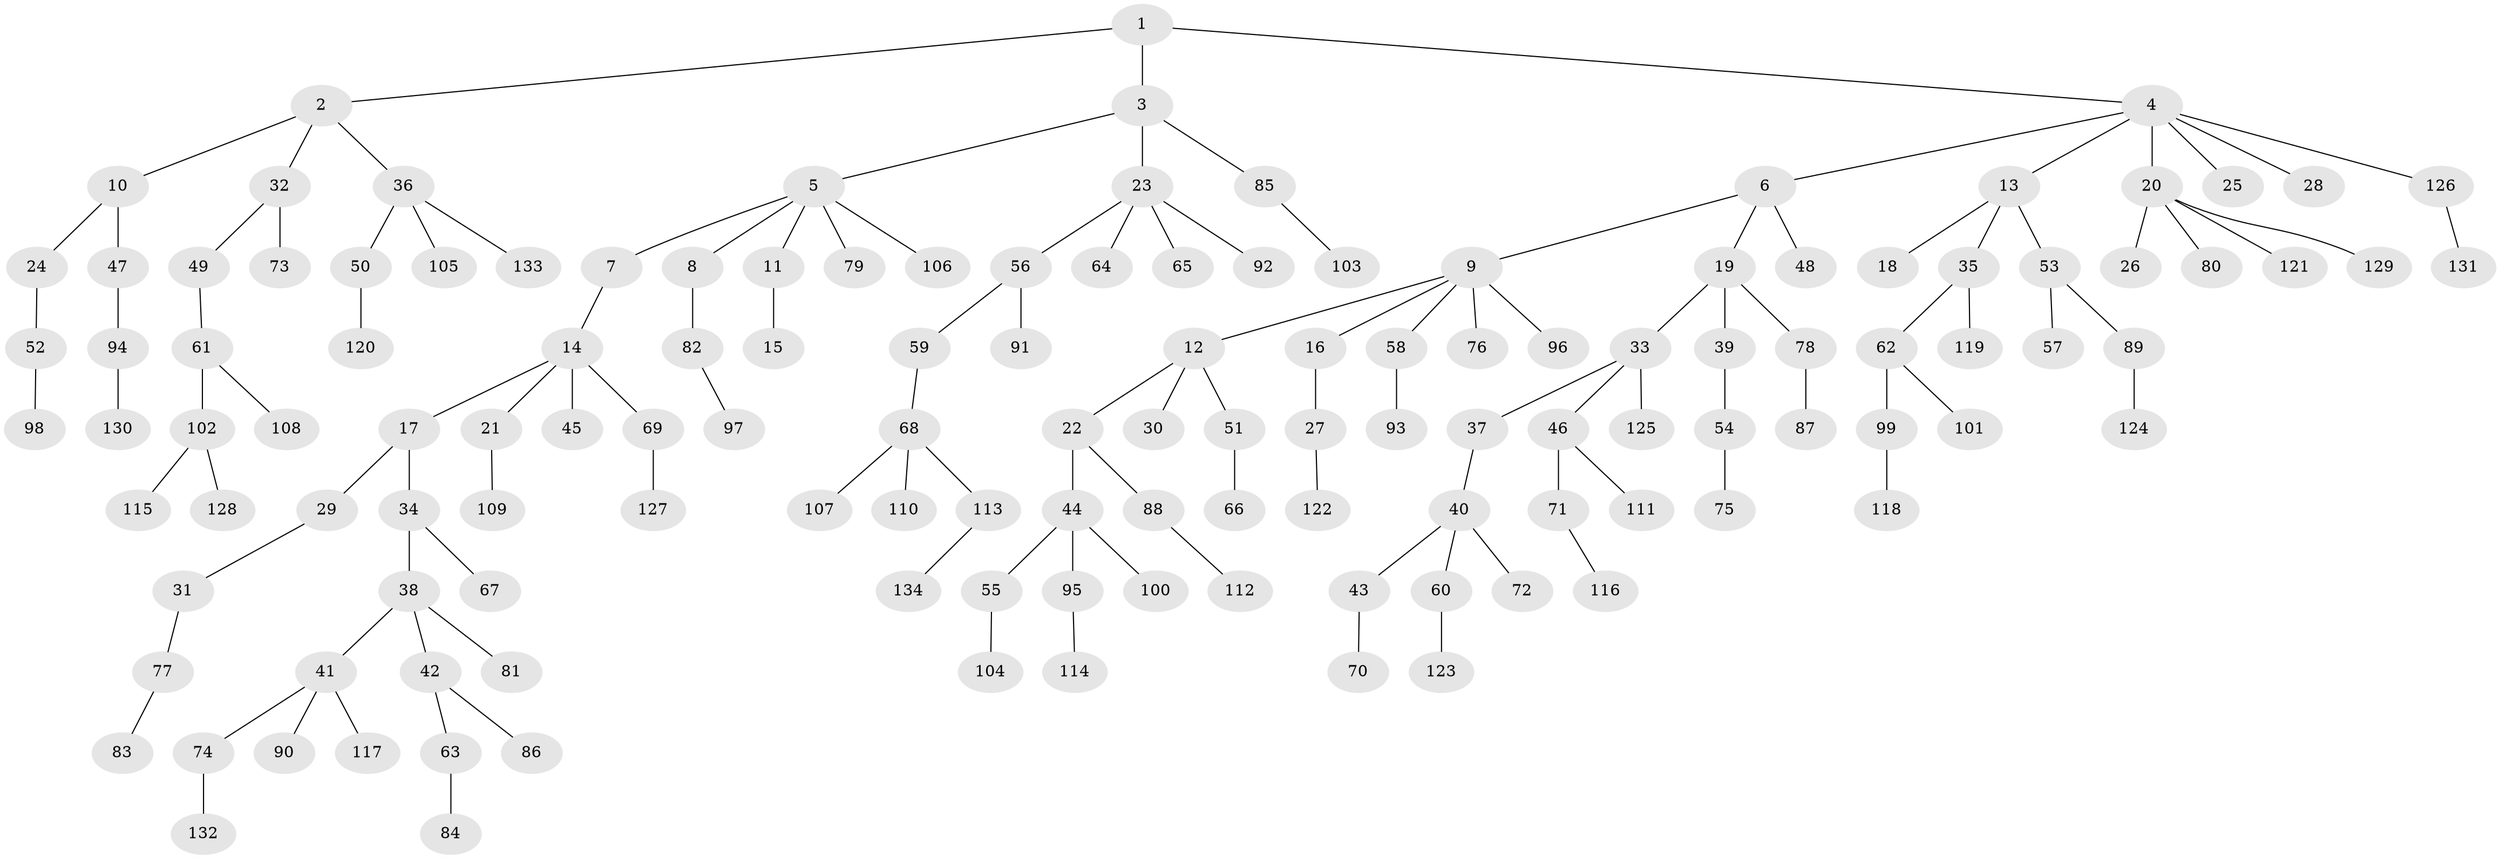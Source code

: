 // coarse degree distribution, {5: 0.021739130434782608, 7: 0.010869565217391304, 6: 0.021739130434782608, 4: 0.07608695652173914, 2: 0.1956521739130435, 8: 0.010869565217391304, 3: 0.10869565217391304, 1: 0.5543478260869565}
// Generated by graph-tools (version 1.1) at 2025/52/02/27/25 19:52:13]
// undirected, 134 vertices, 133 edges
graph export_dot {
graph [start="1"]
  node [color=gray90,style=filled];
  1;
  2;
  3;
  4;
  5;
  6;
  7;
  8;
  9;
  10;
  11;
  12;
  13;
  14;
  15;
  16;
  17;
  18;
  19;
  20;
  21;
  22;
  23;
  24;
  25;
  26;
  27;
  28;
  29;
  30;
  31;
  32;
  33;
  34;
  35;
  36;
  37;
  38;
  39;
  40;
  41;
  42;
  43;
  44;
  45;
  46;
  47;
  48;
  49;
  50;
  51;
  52;
  53;
  54;
  55;
  56;
  57;
  58;
  59;
  60;
  61;
  62;
  63;
  64;
  65;
  66;
  67;
  68;
  69;
  70;
  71;
  72;
  73;
  74;
  75;
  76;
  77;
  78;
  79;
  80;
  81;
  82;
  83;
  84;
  85;
  86;
  87;
  88;
  89;
  90;
  91;
  92;
  93;
  94;
  95;
  96;
  97;
  98;
  99;
  100;
  101;
  102;
  103;
  104;
  105;
  106;
  107;
  108;
  109;
  110;
  111;
  112;
  113;
  114;
  115;
  116;
  117;
  118;
  119;
  120;
  121;
  122;
  123;
  124;
  125;
  126;
  127;
  128;
  129;
  130;
  131;
  132;
  133;
  134;
  1 -- 2;
  1 -- 3;
  1 -- 4;
  2 -- 10;
  2 -- 32;
  2 -- 36;
  3 -- 5;
  3 -- 23;
  3 -- 85;
  4 -- 6;
  4 -- 13;
  4 -- 20;
  4 -- 25;
  4 -- 28;
  4 -- 126;
  5 -- 7;
  5 -- 8;
  5 -- 11;
  5 -- 79;
  5 -- 106;
  6 -- 9;
  6 -- 19;
  6 -- 48;
  7 -- 14;
  8 -- 82;
  9 -- 12;
  9 -- 16;
  9 -- 58;
  9 -- 76;
  9 -- 96;
  10 -- 24;
  10 -- 47;
  11 -- 15;
  12 -- 22;
  12 -- 30;
  12 -- 51;
  13 -- 18;
  13 -- 35;
  13 -- 53;
  14 -- 17;
  14 -- 21;
  14 -- 45;
  14 -- 69;
  16 -- 27;
  17 -- 29;
  17 -- 34;
  19 -- 33;
  19 -- 39;
  19 -- 78;
  20 -- 26;
  20 -- 80;
  20 -- 121;
  20 -- 129;
  21 -- 109;
  22 -- 44;
  22 -- 88;
  23 -- 56;
  23 -- 64;
  23 -- 65;
  23 -- 92;
  24 -- 52;
  27 -- 122;
  29 -- 31;
  31 -- 77;
  32 -- 49;
  32 -- 73;
  33 -- 37;
  33 -- 46;
  33 -- 125;
  34 -- 38;
  34 -- 67;
  35 -- 62;
  35 -- 119;
  36 -- 50;
  36 -- 105;
  36 -- 133;
  37 -- 40;
  38 -- 41;
  38 -- 42;
  38 -- 81;
  39 -- 54;
  40 -- 43;
  40 -- 60;
  40 -- 72;
  41 -- 74;
  41 -- 90;
  41 -- 117;
  42 -- 63;
  42 -- 86;
  43 -- 70;
  44 -- 55;
  44 -- 95;
  44 -- 100;
  46 -- 71;
  46 -- 111;
  47 -- 94;
  49 -- 61;
  50 -- 120;
  51 -- 66;
  52 -- 98;
  53 -- 57;
  53 -- 89;
  54 -- 75;
  55 -- 104;
  56 -- 59;
  56 -- 91;
  58 -- 93;
  59 -- 68;
  60 -- 123;
  61 -- 102;
  61 -- 108;
  62 -- 99;
  62 -- 101;
  63 -- 84;
  68 -- 107;
  68 -- 110;
  68 -- 113;
  69 -- 127;
  71 -- 116;
  74 -- 132;
  77 -- 83;
  78 -- 87;
  82 -- 97;
  85 -- 103;
  88 -- 112;
  89 -- 124;
  94 -- 130;
  95 -- 114;
  99 -- 118;
  102 -- 115;
  102 -- 128;
  113 -- 134;
  126 -- 131;
}
